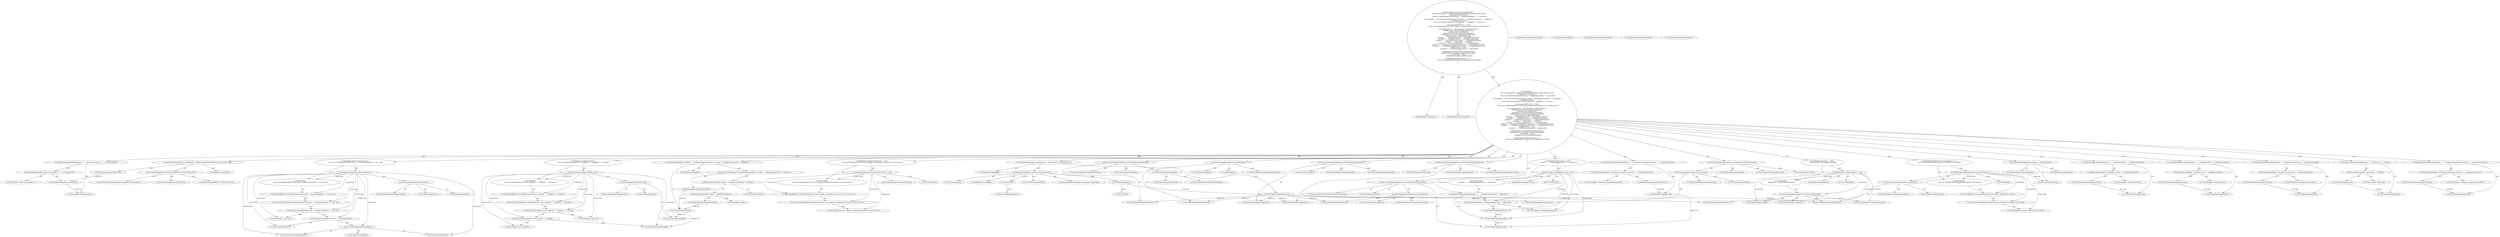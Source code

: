 digraph "executeWLS6#?" {
0 [label="2:CtTypeReferenceImpl@void" shape=ellipse]
1 [label="2:CtVirtualElement@executeWLS6" shape=ellipse]
2 [label="3:CtTypeReferenceImpl@File" shape=ellipse]
3 [label="3:CtExecutableReferenceImpl@findSecurityPolicyFile(<unknown>)" shape=ellipse]
4 [label="3:CtVirtualElement@findSecurityPolicyFile" shape=ellipse]
5 [label="3:CtTypeAccessImpl@DEFAULT_WL60_POLICY_FILE" shape=ellipse]
6 [label="3:CtInvocationImpl@findSecurityPolicyFile(DEFAULT_WL60_POLICY_FILE)" shape=ellipse]
7 [label="3:CtVirtualElement@securityPolicyFile" shape=ellipse]
8 [label="3:CtLocalVariableImpl@File securityPolicyFile = findSecurityPolicyFile(DEFAULT_WL60_POLICY_FILE)" shape=ellipse]
9 [label="4:CtExecutableReferenceImpl@isDirectory()" shape=ellipse]
10 [label="4:CtVirtualElement@isDirectory" shape=ellipse]
11 [label="4:CtFieldReadImpl@beaHome" shape=ellipse]
12 [label="4:CtInvocationImpl@beaHome.isDirectory()" shape=ellipse]
13 [label="4:CtUnaryOperatorImpl@!beaHome.isDirectory()" shape=ellipse]
14 [label="5:CtTypeReferenceImpl@BuildException" shape=ellipse]
15 [label="5:CtLiteralImpl@\"BEA home \"" shape=ellipse]
16 [label="5:CtExecutableReferenceImpl@getPath()" shape=ellipse]
17 [label="5:CtVirtualElement@getPath" shape=ellipse]
18 [label="5:CtFieldReadImpl@beaHome" shape=ellipse]
19 [label="5:CtInvocationImpl@beaHome.getPath()" shape=ellipse]
20 [label="5:CtBinaryOperatorImpl@(\"BEA home \" + beaHome.getPath())" shape=ellipse]
21 [label="5:CtLiteralImpl@\" is not valid\"" shape=ellipse]
22 [label="5:CtBinaryOperatorImpl@(\"BEA home \" + beaHome.getPath()) + \" is not valid\"" shape=ellipse]
23 [label="5:CtConstructorCallImpl@new BuildException((\"BEA home \" + beaHome.getPath()) + \" is not valid\")" shape=ellipse]
24 [label="5:CtThrowImpl@throw new BuildException((\"BEA home \" + beaHome.getPath()) + \" is not valid\")" shape=ellipse]
25 [label="4:CtBlockImpl@\{
    throw new BuildException((\"BEA home \" + beaHome.getPath()) + \" is not valid\");
\}" shape=ellipse]
26 [label="4:CtIfImpl@if (!beaHome.isDirectory()) \{
    throw new BuildException((\"BEA home \" + beaHome.getPath()) + \" is not valid\");
\}" shape=ellipse]
27 [label="7:CtTypeReferenceImpl@File" shape=ellipse]
28 [label="8:CtTypeReferenceImpl@File" shape=ellipse]
29 [label="8:CtFieldReadImpl@weblogicSystemHome" shape=ellipse]
30 [label="8:CtLiteralImpl@\"config/\"" shape=ellipse]
31 [label="8:CtFieldReadImpl@weblogicDomainName" shape=ellipse]
32 [label="8:CtBinaryOperatorImpl@(\"config/\" + weblogicDomainName)" shape=ellipse]
33 [label="8:CtLiteralImpl@\"/config.xml\"" shape=ellipse]
34 [label="8:CtBinaryOperatorImpl@(\"config/\" + weblogicDomainName) + \"/config.xml\"" shape=ellipse]
35 [label="8:CtConstructorCallImpl@new File(weblogicSystemHome, (\"config/\" + weblogicDomainName) + \"/config.xml\")" shape=ellipse]
36 [label="7:CtVirtualElement@configFile" shape=ellipse]
37 [label="7:CtLocalVariableImpl@File configFile = new File(weblogicSystemHome, (\"config/\" + weblogicDomainName) + \"/config.xml\")" shape=ellipse]
38 [label="9:CtExecutableReferenceImpl@exists()" shape=ellipse]
39 [label="9:CtVirtualElement@exists" shape=ellipse]
40 [label="9:CtVariableReadImpl@configFile" shape=ellipse]
41 [label="9:CtInvocationImpl@configFile.exists()" shape=ellipse]
42 [label="9:CtUnaryOperatorImpl@!configFile.exists()" shape=ellipse]
43 [label="10:CtTypeReferenceImpl@BuildException" shape=ellipse]
44 [label="10:CtLiteralImpl@\"Server config file \"" shape=ellipse]
45 [label="10:CtVariableReadImpl@configFile" shape=ellipse]
46 [label="10:CtBinaryOperatorImpl@(\"Server config file \" + configFile)" shape=ellipse]
47 [label="10:CtLiteralImpl@\" not found.\"" shape=ellipse]
48 [label="10:CtBinaryOperatorImpl@(\"Server config file \" + configFile) + \" not found.\"" shape=ellipse]
49 [label="10:CtConstructorCallImpl@new BuildException((\"Server config file \" + configFile) + \" not found.\")" shape=ellipse]
50 [label="10:CtThrowImpl@throw new BuildException((\"Server config file \" + configFile) + \" not found.\")" shape=ellipse]
51 [label="9:CtBlockImpl@\{
    throw new BuildException((\"Server config file \" + configFile) + \" not found.\");
\}" shape=ellipse]
52 [label="9:CtIfImpl@if (!configFile.exists()) \{
    throw new BuildException((\"Server config file \" + configFile) + \" not found.\");
\}" shape=ellipse]
53 [label="12:CtFieldReadImpl@managementPassword" shape=ellipse]
54 [label="12:CtLiteralImpl@null" shape=ellipse]
55 [label="12:CtBinaryOperatorImpl@managementPassword == null" shape=ellipse]
56 [label="13:CtTypeReferenceImpl@BuildException" shape=ellipse]
57 [label="13:CtLiteralImpl@\"You must supply a management password to start the server\"" shape=ellipse]
58 [label="13:CtConstructorCallImpl@new BuildException(\"You must supply a management password to start the server\")" shape=ellipse]
59 [label="13:CtThrowImpl@throw new BuildException(\"You must supply a management password to start the server\")" shape=ellipse]
60 [label="12:CtBlockImpl@\{
    throw new BuildException(\"You must supply a management password to start the server\");
\}" shape=ellipse]
61 [label="12:CtIfImpl@if (managementPassword == null) \{
    throw new BuildException(\"You must supply a management password to start the server\");
\}" shape=ellipse]
62 [label="15:CtTypeReferenceImpl@Java" shape=ellipse]
63 [label="15:CtExecutableReferenceImpl@createTask(java.lang.String)" shape=ellipse]
64 [label="15:CtVirtualElement@createTask" shape=ellipse]
65 [label="15:CtFieldReadImpl@project" shape=ellipse]
66 [label="15:CtLiteralImpl@\"java\"" shape=ellipse]
67 [label="15:CtInvocationImpl@((Java) (project.createTask(\"java\")))" shape=ellipse]
68 [label="15:CtTypeReferenceImpl@Java" shape=ellipse]
69 [label="15:CtVirtualElement@weblogicServer" shape=ellipse]
70 [label="15:CtLocalVariableImpl@Java weblogicServer = ((Java) (project.createTask(\"java\")))" shape=ellipse]
71 [label="16:CtExecutableReferenceImpl@setTaskName()" shape=ellipse]
72 [label="16:CtVirtualElement@setTaskName" shape=ellipse]
73 [label="16:CtVariableReadImpl@weblogicServer" shape=ellipse]
74 [label="16:CtExecutableReferenceImpl@getTaskName()" shape=ellipse]
75 [label="16:CtVirtualElement@getTaskName" shape=ellipse]
76 [label="16:CtInvocationImpl@getTaskName()" shape=ellipse]
77 [label="16:CtInvocationImpl@weblogicServer.setTaskName(getTaskName())" shape=ellipse]
78 [label="17:CtExecutableReferenceImpl@setFork(boolean)" shape=ellipse]
79 [label="17:CtVirtualElement@setFork" shape=ellipse]
80 [label="17:CtVariableReadImpl@weblogicServer" shape=ellipse]
81 [label="17:CtLiteralImpl@true" shape=ellipse]
82 [label="17:CtInvocationImpl@weblogicServer.setFork(true)" shape=ellipse]
83 [label="18:CtExecutableReferenceImpl@setDir()" shape=ellipse]
84 [label="18:CtVirtualElement@setDir" shape=ellipse]
85 [label="18:CtVariableReadImpl@weblogicServer" shape=ellipse]
86 [label="18:CtFieldReadImpl@weblogicSystemHome" shape=ellipse]
87 [label="18:CtInvocationImpl@weblogicServer.setDir(weblogicSystemHome)" shape=ellipse]
88 [label="19:CtExecutableReferenceImpl@setClassname()" shape=ellipse]
89 [label="19:CtVirtualElement@setClassname" shape=ellipse]
90 [label="19:CtVariableReadImpl@weblogicServer" shape=ellipse]
91 [label="19:CtFieldReadImpl@weblogicMainClass" shape=ellipse]
92 [label="19:CtInvocationImpl@weblogicServer.setClassname(weblogicMainClass)" shape=ellipse]
93 [label="20:CtTypeReferenceImpl@String" shape=ellipse]
94 [label="20:CtFieldReadImpl@additionalJvmArgs" shape=ellipse]
95 [label="20:CtVirtualElement@jvmArgs" shape=ellipse]
96 [label="20:CtLocalVariableImpl@String jvmArgs = additionalJvmArgs" shape=ellipse]
97 [label="21:CtVariableWriteImpl@jvmArgs" shape=ellipse]
98 [label="21:CtLiteralImpl@\" -Dweblogic.Domain=\"" shape=ellipse]
99 [label="21:CtFieldReadImpl@weblogicDomainName" shape=ellipse]
100 [label="21:CtBinaryOperatorImpl@\" -Dweblogic.Domain=\" + weblogicDomainName" shape=ellipse]
101 [label="21:CtOperatorAssignmentImpl@jvmArgs += \" -Dweblogic.Domain=\" + weblogicDomainName" shape=ellipse]
102 [label="22:CtVariableWriteImpl@jvmArgs" shape=ellipse]
103 [label="22:CtLiteralImpl@\" -Dweblogic.Name=\"" shape=ellipse]
104 [label="22:CtFieldReadImpl@weblogicSystemName" shape=ellipse]
105 [label="22:CtBinaryOperatorImpl@\" -Dweblogic.Name=\" + weblogicSystemName" shape=ellipse]
106 [label="22:CtOperatorAssignmentImpl@jvmArgs += \" -Dweblogic.Name=\" + weblogicSystemName" shape=ellipse]
107 [label="23:CtVariableWriteImpl@jvmArgs" shape=ellipse]
108 [label="23:CtLiteralImpl@\" -Dweblogic.system.home=\"" shape=ellipse]
109 [label="23:CtFieldReadImpl@weblogicSystemHome" shape=ellipse]
110 [label="23:CtBinaryOperatorImpl@\" -Dweblogic.system.home=\" + weblogicSystemHome" shape=ellipse]
111 [label="23:CtOperatorAssignmentImpl@jvmArgs += \" -Dweblogic.system.home=\" + weblogicSystemHome" shape=ellipse]
112 [label="24:CtVariableWriteImpl@jvmArgs" shape=ellipse]
113 [label="24:CtLiteralImpl@\" -Dbea.home=\"" shape=ellipse]
114 [label="24:CtFieldReadImpl@beaHome" shape=ellipse]
115 [label="24:CtBinaryOperatorImpl@\" -Dbea.home=\" + beaHome" shape=ellipse]
116 [label="24:CtOperatorAssignmentImpl@jvmArgs += \" -Dbea.home=\" + beaHome" shape=ellipse]
117 [label="25:CtVariableWriteImpl@jvmArgs" shape=ellipse]
118 [label="25:CtLiteralImpl@\" -Djava.security.policy==\"" shape=ellipse]
119 [label="25:CtVariableReadImpl@securityPolicyFile" shape=ellipse]
120 [label="25:CtBinaryOperatorImpl@\" -Djava.security.policy==\" + securityPolicyFile" shape=ellipse]
121 [label="25:CtOperatorAssignmentImpl@jvmArgs += \" -Djava.security.policy==\" + securityPolicyFile" shape=ellipse]
122 [label="26:CtVariableWriteImpl@jvmArgs" shape=ellipse]
123 [label="26:CtLiteralImpl@\" -Dweblogic.management.username=\"" shape=ellipse]
124 [label="26:CtFieldReadImpl@managementUsername" shape=ellipse]
125 [label="26:CtBinaryOperatorImpl@\" -Dweblogic.management.username=\" + managementUsername" shape=ellipse]
126 [label="26:CtOperatorAssignmentImpl@jvmArgs += \" -Dweblogic.management.username=\" + managementUsername" shape=ellipse]
127 [label="27:CtVariableWriteImpl@jvmArgs" shape=ellipse]
128 [label="27:CtLiteralImpl@\" -Dweblogic.management.password=\"" shape=ellipse]
129 [label="27:CtFieldReadImpl@managementPassword" shape=ellipse]
130 [label="27:CtBinaryOperatorImpl@\" -Dweblogic.management.password=\" + managementPassword" shape=ellipse]
131 [label="27:CtOperatorAssignmentImpl@jvmArgs += \" -Dweblogic.management.password=\" + managementPassword" shape=ellipse]
132 [label="28:CtFieldReadImpl@pkPassword" shape=ellipse]
133 [label="28:CtLiteralImpl@null" shape=ellipse]
134 [label="28:CtBinaryOperatorImpl@pkPassword != null" shape=ellipse]
135 [label="29:CtVariableWriteImpl@jvmArgs" shape=ellipse]
136 [label="29:CtLiteralImpl@\" -Dweblogic.pkpassword=\"" shape=ellipse]
137 [label="29:CtFieldReadImpl@pkPassword" shape=ellipse]
138 [label="29:CtBinaryOperatorImpl@\" -Dweblogic.pkpassword=\" + pkPassword" shape=ellipse]
139 [label="29:CtOperatorAssignmentImpl@jvmArgs += \" -Dweblogic.pkpassword=\" + pkPassword" shape=ellipse]
140 [label="28:CtBlockImpl@\{
    jvmArgs += \" -Dweblogic.pkpassword=\" + pkPassword;
\}" shape=ellipse]
141 [label="28:CtIfImpl@if (pkPassword != null) \{
    jvmArgs += \" -Dweblogic.pkpassword=\" + pkPassword;
\}" shape=ellipse]
142 [label="31:CtExecutableReferenceImpl@setLine(java.lang.String)" shape=ellipse]
143 [label="31:CtVirtualElement@setLine" shape=ellipse]
144 [label="31:CtExecutableReferenceImpl@createJvmarg()" shape=ellipse]
145 [label="31:CtVirtualElement@createJvmarg" shape=ellipse]
146 [label="31:CtVariableReadImpl@weblogicServer" shape=ellipse]
147 [label="31:CtInvocationImpl@weblogicServer.createJvmarg()" shape=ellipse]
148 [label="31:CtVariableReadImpl@jvmArgs" shape=ellipse]
149 [label="31:CtInvocationImpl@weblogicServer.createJvmarg().setLine(jvmArgs)" shape=ellipse]
150 [label="32:CtExecutableReferenceImpl@setLine()" shape=ellipse]
151 [label="32:CtVirtualElement@setLine" shape=ellipse]
152 [label="32:CtExecutableReferenceImpl@createArg()" shape=ellipse]
153 [label="32:CtVirtualElement@createArg" shape=ellipse]
154 [label="32:CtVariableReadImpl@weblogicServer" shape=ellipse]
155 [label="32:CtInvocationImpl@weblogicServer.createArg()" shape=ellipse]
156 [label="32:CtFieldReadImpl@additionalArgs" shape=ellipse]
157 [label="32:CtInvocationImpl@weblogicServer.createArg().setLine(additionalArgs)" shape=ellipse]
158 [label="33:CtFieldReadImpl@classpath" shape=ellipse]
159 [label="33:CtLiteralImpl@null" shape=ellipse]
160 [label="33:CtBinaryOperatorImpl@classpath != null" shape=ellipse]
161 [label="34:CtExecutableReferenceImpl@setClasspath()" shape=ellipse]
162 [label="34:CtVirtualElement@setClasspath" shape=ellipse]
163 [label="34:CtVariableReadImpl@weblogicServer" shape=ellipse]
164 [label="34:CtFieldReadImpl@classpath" shape=ellipse]
165 [label="34:CtInvocationImpl@weblogicServer.setClasspath(classpath)" shape=ellipse]
166 [label="33:CtBlockImpl@\{
    weblogicServer.setClasspath(classpath);
\}" shape=ellipse]
167 [label="33:CtIfImpl@if (classpath != null) \{
    weblogicServer.setClasspath(classpath);
\}" shape=ellipse]
168 [label="36:CtExecutableReferenceImpl@executeJava()" shape=ellipse]
169 [label="36:CtVirtualElement@executeJava" shape=ellipse]
170 [label="36:CtVariableReadImpl@weblogicServer" shape=ellipse]
171 [label="36:CtInvocationImpl@weblogicServer.executeJava()" shape=ellipse]
172 [label="36:CtLiteralImpl@0" shape=ellipse]
173 [label="36:CtBinaryOperatorImpl@weblogicServer.executeJava() != 0" shape=ellipse]
174 [label="37:CtTypeReferenceImpl@BuildException" shape=ellipse]
175 [label="37:CtLiteralImpl@\"Execution of weblogic server failed\"" shape=ellipse]
176 [label="37:CtConstructorCallImpl@new BuildException(\"Execution of weblogic server failed\")" shape=ellipse]
177 [label="37:CtThrowImpl@throw new BuildException(\"Execution of weblogic server failed\")" shape=ellipse]
178 [label="36:CtBlockImpl@\{
    throw new BuildException(\"Execution of weblogic server failed\");
\}" shape=ellipse]
179 [label="36:CtIfImpl@if (weblogicServer.executeJava() != 0) \{
    throw new BuildException(\"Execution of weblogic server failed\");
\}" shape=ellipse]
180 [label="2:CtBlockImpl@\{
    File securityPolicyFile = findSecurityPolicyFile(DEFAULT_WL60_POLICY_FILE);
    if (!beaHome.isDirectory()) \{
        throw new BuildException((\"BEA home \" + beaHome.getPath()) + \" is not valid\");
    \}
    File configFile = new File(weblogicSystemHome, (\"config/\" + weblogicDomainName) + \"/config.xml\");
    if (!configFile.exists()) \{
        throw new BuildException((\"Server config file \" + configFile) + \" not found.\");
    \}
    if (managementPassword == null) \{
        throw new BuildException(\"You must supply a management password to start the server\");
    \}
    Java weblogicServer = ((Java) (project.createTask(\"java\")));
    weblogicServer.setTaskName(getTaskName());
    weblogicServer.setFork(true);
    weblogicServer.setDir(weblogicSystemHome);
    weblogicServer.setClassname(weblogicMainClass);
    String jvmArgs = additionalJvmArgs;
    jvmArgs += \" -Dweblogic.Domain=\" + weblogicDomainName;
    jvmArgs += \" -Dweblogic.Name=\" + weblogicSystemName;
    jvmArgs += \" -Dweblogic.system.home=\" + weblogicSystemHome;
    jvmArgs += \" -Dbea.home=\" + beaHome;
    jvmArgs += \" -Djava.security.policy==\" + securityPolicyFile;
    jvmArgs += \" -Dweblogic.management.username=\" + managementUsername;
    jvmArgs += \" -Dweblogic.management.password=\" + managementPassword;
    if (pkPassword != null) \{
        jvmArgs += \" -Dweblogic.pkpassword=\" + pkPassword;
    \}
    weblogicServer.createJvmarg().setLine(jvmArgs);
    weblogicServer.createArg().setLine(additionalArgs);
    if (classpath != null) \{
        weblogicServer.setClasspath(classpath);
    \}
    if (weblogicServer.executeJava() != 0) \{
        throw new BuildException(\"Execution of weblogic server failed\");
    \}
\}" shape=ellipse]
181 [label="2:CtMethodImpl@private void executeWLS6() \{
    File securityPolicyFile = findSecurityPolicyFile(DEFAULT_WL60_POLICY_FILE);
    if (!beaHome.isDirectory()) \{
        throw new BuildException((\"BEA home \" + beaHome.getPath()) + \" is not valid\");
    \}
    File configFile = new File(weblogicSystemHome, (\"config/\" + weblogicDomainName) + \"/config.xml\");
    if (!configFile.exists()) \{
        throw new BuildException((\"Server config file \" + configFile) + \" not found.\");
    \}
    if (managementPassword == null) \{
        throw new BuildException(\"You must supply a management password to start the server\");
    \}
    Java weblogicServer = ((Java) (project.createTask(\"java\")));
    weblogicServer.setTaskName(getTaskName());
    weblogicServer.setFork(true);
    weblogicServer.setDir(weblogicSystemHome);
    weblogicServer.setClassname(weblogicMainClass);
    String jvmArgs = additionalJvmArgs;
    jvmArgs += \" -Dweblogic.Domain=\" + weblogicDomainName;
    jvmArgs += \" -Dweblogic.Name=\" + weblogicSystemName;
    jvmArgs += \" -Dweblogic.system.home=\" + weblogicSystemHome;
    jvmArgs += \" -Dbea.home=\" + beaHome;
    jvmArgs += \" -Djava.security.policy==\" + securityPolicyFile;
    jvmArgs += \" -Dweblogic.management.username=\" + managementUsername;
    jvmArgs += \" -Dweblogic.management.password=\" + managementPassword;
    if (pkPassword != null) \{
        jvmArgs += \" -Dweblogic.pkpassword=\" + pkPassword;
    \}
    weblogicServer.createJvmarg().setLine(jvmArgs);
    weblogicServer.createArg().setLine(additionalArgs);
    if (classpath != null) \{
        weblogicServer.setClasspath(classpath);
    \}
    if (weblogicServer.executeJava() != 0) \{
        throw new BuildException(\"Execution of weblogic server failed\");
    \}
\}" shape=ellipse]
182 [label="15:Delete@DELETE" shape=ellipse]
183 [label="15:Insert@INSERT" shape=ellipse]
184 [label="15:CtInvocationImpl@getProject()" shape=ellipse]
6 -> 4 [label="AST"];
6 -> 3 [label="AST"];
6 -> 5 [label="AST"];
7 -> 119 [label="Define-Use"];
8 -> 7 [label="AST"];
8 -> 2 [label="AST"];
8 -> 6 [label="AST"];
12 -> 10 [label="AST"];
12 -> 11 [label="AST"];
12 -> 9 [label="AST"];
13 -> 12 [label="AST"];
13 -> 25 [label="Control Dep"];
13 -> 24 [label="Control Dep"];
13 -> 23 [label="Control Dep"];
13 -> 22 [label="Control Dep"];
13 -> 20 [label="Control Dep"];
13 -> 15 [label="Control Dep"];
13 -> 19 [label="Control Dep"];
13 -> 16 [label="Control Dep"];
13 -> 18 [label="Control Dep"];
13 -> 21 [label="Control Dep"];
19 -> 17 [label="AST"];
19 -> 18 [label="AST"];
19 -> 16 [label="AST"];
20 -> 15 [label="AST"];
20 -> 19 [label="AST"];
22 -> 20 [label="AST"];
22 -> 21 [label="AST"];
23 -> 22 [label="AST"];
24 -> 23 [label="AST"];
25 -> 24 [label="AST"];
26 -> 13 [label="AST"];
26 -> 25 [label="AST"];
29 -> 36 [label="Data Dep"];
31 -> 36 [label="Data Dep"];
32 -> 30 [label="AST"];
32 -> 31 [label="AST"];
34 -> 32 [label="AST"];
34 -> 33 [label="AST"];
35 -> 29 [label="AST"];
35 -> 34 [label="AST"];
36 -> 40 [label="Define-Use"];
36 -> 45 [label="Define-Use"];
37 -> 36 [label="AST"];
37 -> 27 [label="AST"];
37 -> 35 [label="AST"];
41 -> 39 [label="AST"];
41 -> 40 [label="AST"];
41 -> 38 [label="AST"];
42 -> 41 [label="AST"];
42 -> 51 [label="Control Dep"];
42 -> 50 [label="Control Dep"];
42 -> 49 [label="Control Dep"];
42 -> 48 [label="Control Dep"];
42 -> 46 [label="Control Dep"];
42 -> 44 [label="Control Dep"];
42 -> 45 [label="Control Dep"];
42 -> 47 [label="Control Dep"];
46 -> 44 [label="AST"];
46 -> 45 [label="AST"];
48 -> 46 [label="AST"];
48 -> 47 [label="AST"];
49 -> 48 [label="AST"];
50 -> 49 [label="AST"];
51 -> 50 [label="AST"];
52 -> 42 [label="AST"];
52 -> 51 [label="AST"];
55 -> 53 [label="AST"];
55 -> 54 [label="AST"];
55 -> 60 [label="Control Dep"];
55 -> 59 [label="Control Dep"];
55 -> 58 [label="Control Dep"];
55 -> 57 [label="Control Dep"];
58 -> 57 [label="AST"];
59 -> 58 [label="AST"];
60 -> 59 [label="AST"];
61 -> 55 [label="AST"];
61 -> 60 [label="AST"];
65 -> 69 [label="Data Dep"];
65 -> 182 [label="Action"];
67 -> 64 [label="AST"];
67 -> 68 [label="AST"];
67 -> 65 [label="AST"];
67 -> 63 [label="AST"];
67 -> 66 [label="AST"];
67 -> 183 [label="Action"];
69 -> 73 [label="Define-Use"];
69 -> 80 [label="Define-Use"];
69 -> 85 [label="Define-Use"];
69 -> 90 [label="Define-Use"];
69 -> 146 [label="Define-Use"];
69 -> 154 [label="Define-Use"];
69 -> 163 [label="Define-Use"];
69 -> 170 [label="Define-Use"];
70 -> 69 [label="AST"];
70 -> 62 [label="AST"];
70 -> 67 [label="AST"];
76 -> 75 [label="AST"];
76 -> 74 [label="AST"];
77 -> 72 [label="AST"];
77 -> 73 [label="AST"];
77 -> 71 [label="AST"];
77 -> 76 [label="AST"];
82 -> 79 [label="AST"];
82 -> 80 [label="AST"];
82 -> 78 [label="AST"];
82 -> 81 [label="AST"];
87 -> 84 [label="AST"];
87 -> 85 [label="AST"];
87 -> 83 [label="AST"];
87 -> 86 [label="AST"];
92 -> 89 [label="AST"];
92 -> 90 [label="AST"];
92 -> 88 [label="AST"];
92 -> 91 [label="AST"];
94 -> 95 [label="Data Dep"];
96 -> 95 [label="AST"];
96 -> 93 [label="AST"];
96 -> 94 [label="AST"];
99 -> 97 [label="Data Dep"];
100 -> 98 [label="AST"];
100 -> 99 [label="AST"];
101 -> 97 [label="AST"];
101 -> 100 [label="AST"];
104 -> 102 [label="Data Dep"];
105 -> 103 [label="AST"];
105 -> 104 [label="AST"];
106 -> 102 [label="AST"];
106 -> 105 [label="AST"];
109 -> 107 [label="Data Dep"];
110 -> 108 [label="AST"];
110 -> 109 [label="AST"];
111 -> 107 [label="AST"];
111 -> 110 [label="AST"];
114 -> 112 [label="Data Dep"];
115 -> 113 [label="AST"];
115 -> 114 [label="AST"];
116 -> 112 [label="AST"];
116 -> 115 [label="AST"];
119 -> 117 [label="Data Dep"];
120 -> 118 [label="AST"];
120 -> 119 [label="AST"];
121 -> 117 [label="AST"];
121 -> 120 [label="AST"];
124 -> 122 [label="Data Dep"];
125 -> 123 [label="AST"];
125 -> 124 [label="AST"];
126 -> 122 [label="AST"];
126 -> 125 [label="AST"];
127 -> 148 [label="Define-Use"];
129 -> 127 [label="Data Dep"];
130 -> 128 [label="AST"];
130 -> 129 [label="AST"];
131 -> 127 [label="AST"];
131 -> 130 [label="AST"];
134 -> 132 [label="AST"];
134 -> 133 [label="AST"];
134 -> 140 [label="Control Dep"];
134 -> 139 [label="Control Dep"];
134 -> 135 [label="Control Dep"];
134 -> 138 [label="Control Dep"];
134 -> 136 [label="Control Dep"];
134 -> 137 [label="Control Dep"];
135 -> 148 [label="Define-Use"];
137 -> 135 [label="Data Dep"];
138 -> 136 [label="AST"];
138 -> 137 [label="AST"];
139 -> 135 [label="AST"];
139 -> 138 [label="AST"];
140 -> 139 [label="AST"];
141 -> 134 [label="AST"];
141 -> 140 [label="AST"];
147 -> 145 [label="AST"];
147 -> 146 [label="AST"];
147 -> 144 [label="AST"];
149 -> 143 [label="AST"];
149 -> 147 [label="AST"];
149 -> 142 [label="AST"];
149 -> 148 [label="AST"];
155 -> 153 [label="AST"];
155 -> 154 [label="AST"];
155 -> 152 [label="AST"];
157 -> 151 [label="AST"];
157 -> 155 [label="AST"];
157 -> 150 [label="AST"];
157 -> 156 [label="AST"];
160 -> 158 [label="AST"];
160 -> 159 [label="AST"];
160 -> 166 [label="Control Dep"];
160 -> 165 [label="Control Dep"];
160 -> 161 [label="Control Dep"];
160 -> 163 [label="Control Dep"];
160 -> 164 [label="Control Dep"];
165 -> 162 [label="AST"];
165 -> 163 [label="AST"];
165 -> 161 [label="AST"];
165 -> 164 [label="AST"];
166 -> 165 [label="AST"];
167 -> 160 [label="AST"];
167 -> 166 [label="AST"];
171 -> 169 [label="AST"];
171 -> 170 [label="AST"];
171 -> 168 [label="AST"];
173 -> 171 [label="AST"];
173 -> 172 [label="AST"];
173 -> 178 [label="Control Dep"];
173 -> 177 [label="Control Dep"];
173 -> 176 [label="Control Dep"];
173 -> 175 [label="Control Dep"];
176 -> 175 [label="AST"];
177 -> 176 [label="AST"];
178 -> 177 [label="AST"];
179 -> 173 [label="AST"];
179 -> 178 [label="AST"];
180 -> 8 [label="AST"];
180 -> 26 [label="AST"];
180 -> 37 [label="AST"];
180 -> 52 [label="AST"];
180 -> 61 [label="AST"];
180 -> 70 [label="AST"];
180 -> 77 [label="AST"];
180 -> 82 [label="AST"];
180 -> 87 [label="AST"];
180 -> 92 [label="AST"];
180 -> 96 [label="AST"];
180 -> 101 [label="AST"];
180 -> 106 [label="AST"];
180 -> 111 [label="AST"];
180 -> 116 [label="AST"];
180 -> 121 [label="AST"];
180 -> 126 [label="AST"];
180 -> 131 [label="AST"];
180 -> 141 [label="AST"];
180 -> 149 [label="AST"];
180 -> 157 [label="AST"];
180 -> 167 [label="AST"];
180 -> 179 [label="AST"];
181 -> 1 [label="AST"];
181 -> 0 [label="AST"];
181 -> 180 [label="AST"];
183 -> 184 [label="Action"];
}